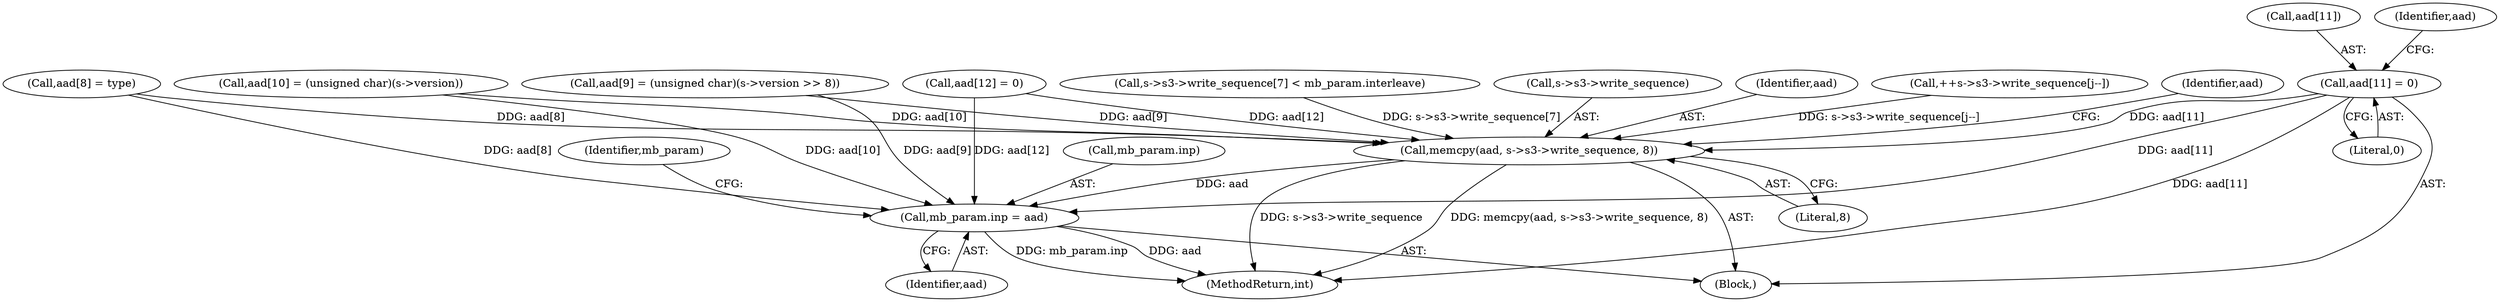 digraph "0_openssl_77c77f0a1b9f15b869ca3342186dfbedd1119d0e@array" {
"1000483" [label="(Call,aad[11] = 0)"];
"1000450" [label="(Call,memcpy(aad, s->s3->write_sequence, 8))"];
"1000498" [label="(Call,mb_param.inp = aad)"];
"1000498" [label="(Call,mb_param.inp = aad)"];
"1000589" [label="(Call,s->s3->write_sequence[7] < mb_param.interleave)"];
"1000450" [label="(Call,memcpy(aad, s->s3->write_sequence, 8))"];
"1000505" [label="(Identifier,mb_param)"];
"1000474" [label="(Call,aad[10] = (unsigned char)(s->version))"];
"1000452" [label="(Call,s->s3->write_sequence)"];
"1000457" [label="(Literal,8)"];
"1000488" [label="(Call,aad[12] = 0)"];
"1000458" [label="(Call,aad[8] = type)"];
"1000856" [label="(MethodReturn,int)"];
"1000451" [label="(Identifier,aad)"];
"1000502" [label="(Identifier,aad)"];
"1000484" [label="(Call,aad[11])"];
"1000487" [label="(Literal,0)"];
"1000463" [label="(Call,aad[9] = (unsigned char)(s->version >> 8))"];
"1000499" [label="(Call,mb_param.inp)"];
"1000490" [label="(Identifier,aad)"];
"1000483" [label="(Call,aad[11] = 0)"];
"1000382" [label="(Block,)"];
"1000611" [label="(Call,++s->s3->write_sequence[j--])"];
"1000460" [label="(Identifier,aad)"];
"1000483" -> "1000382"  [label="AST: "];
"1000483" -> "1000487"  [label="CFG: "];
"1000484" -> "1000483"  [label="AST: "];
"1000487" -> "1000483"  [label="AST: "];
"1000490" -> "1000483"  [label="CFG: "];
"1000483" -> "1000856"  [label="DDG: aad[11]"];
"1000483" -> "1000450"  [label="DDG: aad[11]"];
"1000483" -> "1000498"  [label="DDG: aad[11]"];
"1000450" -> "1000382"  [label="AST: "];
"1000450" -> "1000457"  [label="CFG: "];
"1000451" -> "1000450"  [label="AST: "];
"1000452" -> "1000450"  [label="AST: "];
"1000457" -> "1000450"  [label="AST: "];
"1000460" -> "1000450"  [label="CFG: "];
"1000450" -> "1000856"  [label="DDG: memcpy(aad, s->s3->write_sequence, 8)"];
"1000450" -> "1000856"  [label="DDG: s->s3->write_sequence"];
"1000458" -> "1000450"  [label="DDG: aad[8]"];
"1000488" -> "1000450"  [label="DDG: aad[12]"];
"1000474" -> "1000450"  [label="DDG: aad[10]"];
"1000463" -> "1000450"  [label="DDG: aad[9]"];
"1000589" -> "1000450"  [label="DDG: s->s3->write_sequence[7]"];
"1000611" -> "1000450"  [label="DDG: s->s3->write_sequence[j--]"];
"1000450" -> "1000498"  [label="DDG: aad"];
"1000498" -> "1000382"  [label="AST: "];
"1000498" -> "1000502"  [label="CFG: "];
"1000499" -> "1000498"  [label="AST: "];
"1000502" -> "1000498"  [label="AST: "];
"1000505" -> "1000498"  [label="CFG: "];
"1000498" -> "1000856"  [label="DDG: aad"];
"1000498" -> "1000856"  [label="DDG: mb_param.inp"];
"1000458" -> "1000498"  [label="DDG: aad[8]"];
"1000488" -> "1000498"  [label="DDG: aad[12]"];
"1000474" -> "1000498"  [label="DDG: aad[10]"];
"1000463" -> "1000498"  [label="DDG: aad[9]"];
}

